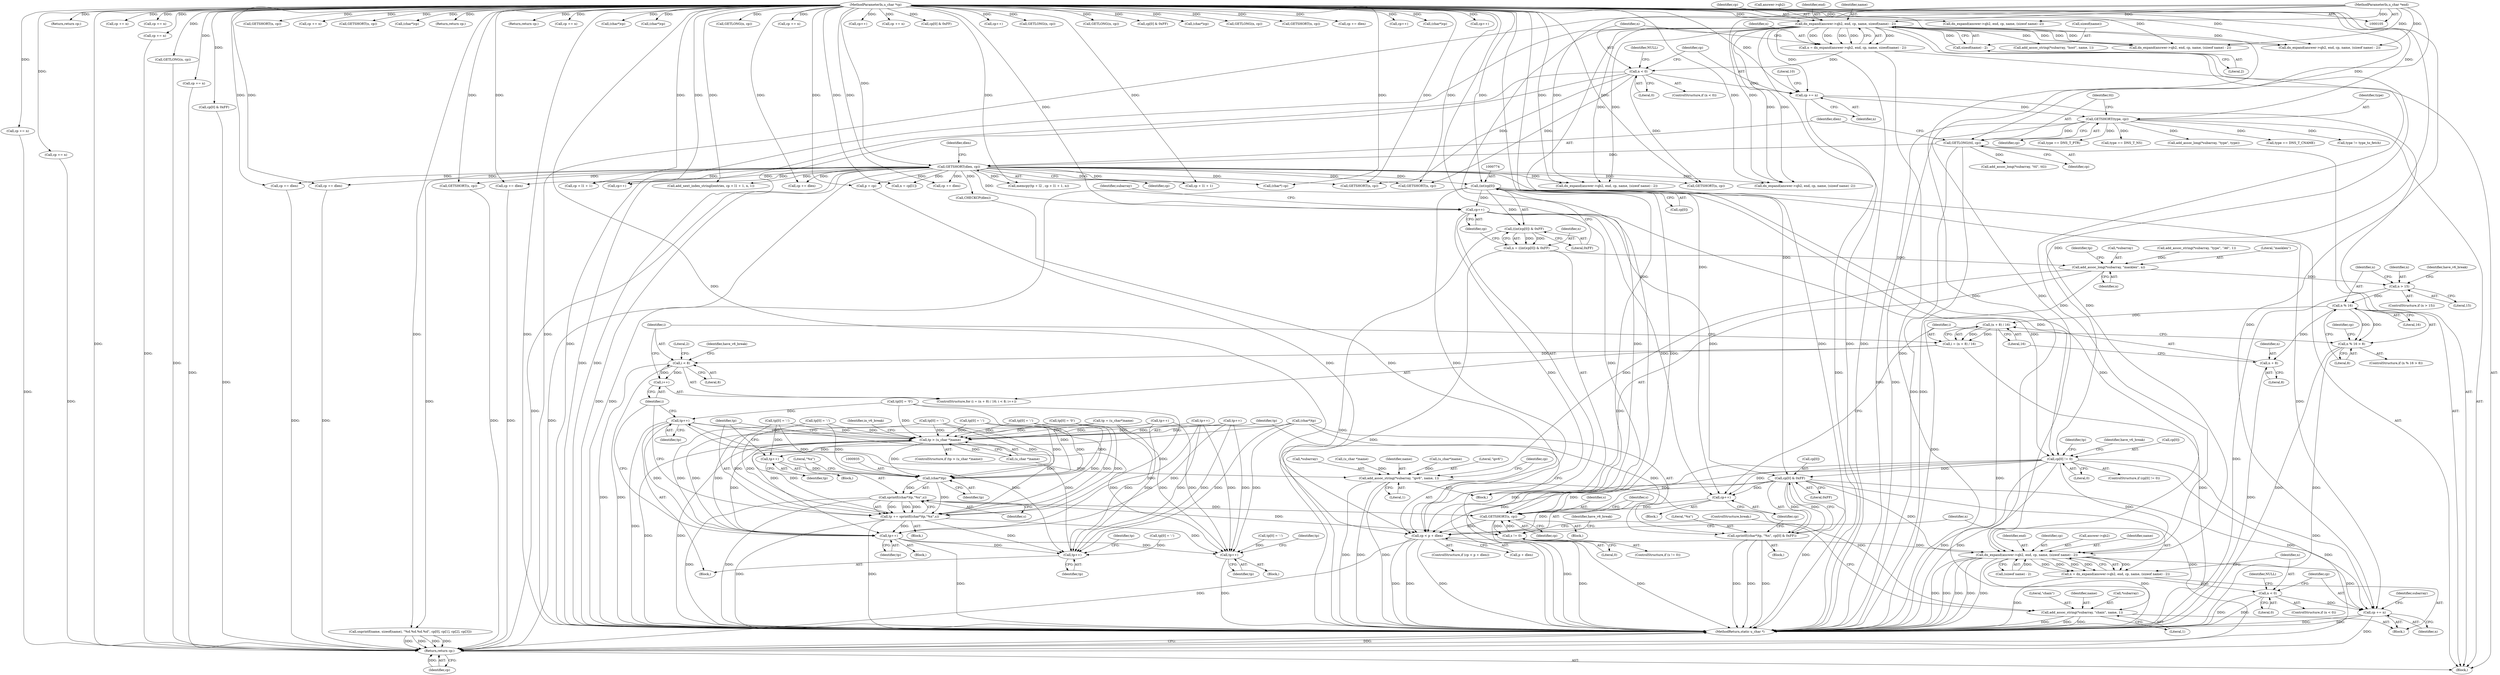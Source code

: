 digraph "0_php-src_2fefae47716d501aec41c1102f3fd4531f070b05_0@array" {
"1000773" [label="(Call,(int)cp[0])"];
"1000106" [label="(MethodParameterIn,u_char *cp)"];
"1000165" [label="(Call,GETSHORT(dlen, cp))"];
"1000162" [label="(Call,GETLONG(ttl, cp))"];
"1000159" [label="(Call,GETSHORT(type, cp))"];
"1000154" [label="(Call,cp += n)"];
"1000148" [label="(Call,n < 0)"];
"1000134" [label="(Call,n = dn_expand(answer->qb2, end, cp, name, sizeof(name) - 2))"];
"1000136" [label="(Call,dn_expand(answer->qb2, end, cp, name, sizeof(name) - 2))"];
"1000107" [label="(MethodParameterIn,u_char *end)"];
"1000143" [label="(Call,sizeof(name) - 2)"];
"1000772" [label="(Call,((int)cp[0]) & 0xFF)"];
"1000770" [label="(Call,n = ((int)cp[0]) & 0xFF)"];
"1000781" [label="(Call,add_assoc_long(*subarray, \"masklen\", n))"];
"1000792" [label="(Call,n > 15)"];
"1000811" [label="(Call,n % 16)"];
"1000810" [label="(Call,n % 16 > 8)"];
"1000893" [label="(Call,(n + 8) / 16)"];
"1000891" [label="(Call,i = (n + 8) / 16)"];
"1000898" [label="(Call,i < 8)"];
"1000901" [label="(Call,i++)"];
"1000894" [label="(Call,n + 8)"];
"1000994" [label="(Call,add_assoc_string(*subarray, \"ipv6\", name, 1))"];
"1001030" [label="(Call,add_assoc_string(*subarray, \"chain\", name, 1))"];
"1000779" [label="(Call,cp++)"];
"1000817" [label="(Call,cp[0] != 0)"];
"1000845" [label="(Call,cp[0] & 0xFF)"];
"1000840" [label="(Call,sprintf((char*)tp, \"%x\", cp[0] & 0xFF))"];
"1000888" [label="(Call,cp++)"];
"1000906" [label="(Call,GETSHORT(s, cp))"];
"1000910" [label="(Call,s != 0)"];
"1000933" [label="(Call,sprintf((char*)tp,\"%x\",s))"];
"1000931" [label="(Call,tp += sprintf((char*)tp,\"%x\",s))"];
"1000915" [label="(Call,tp > (u_char *)name)"];
"1000929" [label="(Call,tp++)"];
"1000934" [label="(Call,(char*)tp)"];
"1000956" [label="(Call,tp++)"];
"1000968" [label="(Call,tp++)"];
"1000975" [label="(Call,tp++)"];
"1000987" [label="(Call,tp++)"];
"1001001" [label="(Call,cp < p + dlen)"];
"1001009" [label="(Call,dn_expand(answer->qb2, end, cp, name, (sizeof name) - 2))"];
"1001007" [label="(Call,n = dn_expand(answer->qb2, end, cp, name, (sizeof name) - 2))"];
"1001021" [label="(Call,n < 0)"];
"1001027" [label="(Call,cp += n)"];
"1001245" [label="(Return,return cp;)"];
"1000812" [label="(Identifier,n)"];
"1000792" [label="(Call,n > 15)"];
"1000182" [label="(Return,return cp;)"];
"1000897" [label="(Literal,16)"];
"1000889" [label="(Identifier,cp)"];
"1000781" [label="(Call,add_assoc_long(*subarray, \"masklen\", n))"];
"1001000" [label="(ControlStructure,if (cp < p + dlen))"];
"1000113" [label="(Block,)"];
"1000825" [label="(Identifier,tp)"];
"1001032" [label="(Identifier,subarray)"];
"1000288" [label="(Call,GETSHORT(n, cp))"];
"1000854" [label="(Identifier,have_v6_break)"];
"1000809" [label="(ControlStructure,if (n % 16 > 8))"];
"1000930" [label="(Identifier,tp)"];
"1000920" [label="(Block,)"];
"1000900" [label="(Literal,8)"];
"1000778" [label="(Literal,0xFF)"];
"1000782" [label="(Call,*subarray)"];
"1000793" [label="(Identifier,n)"];
"1000998" [label="(Identifier,name)"];
"1000970" [label="(Call,tp[0] = '0')"];
"1001013" [label="(Identifier,end)"];
"1001033" [label="(Literal,\"chain\")"];
"1000773" [label="(Call,(int)cp[0])"];
"1000554" [label="(Call,cp += n)"];
"1000788" [label="(Call,(u_char*)name)"];
"1001151" [label="(Call,cp += n)"];
"1000762" [label="(Call,add_assoc_string(*subarray, \"type\", \"A6\", 1))"];
"1000164" [label="(Identifier,cp)"];
"1000890" [label="(ControlStructure,for (i = (n + 8) / 16; i < 8; i++))"];
"1000161" [label="(Identifier,cp)"];
"1001014" [label="(Identifier,cp)"];
"1000936" [label="(Identifier,tp)"];
"1000896" [label="(Literal,8)"];
"1000657" [label="(Call,GETSHORT(s, cp))"];
"1000894" [label="(Call,n + 8)"];
"1001003" [label="(Call,p + dlen)"];
"1001023" [label="(Literal,0)"];
"1000453" [label="(Call,n = cp[l1])"];
"1000211" [label="(Call,add_assoc_long(*subarray, \"ttl\", ttl))"];
"1000898" [label="(Call,i < 8)"];
"1000188" [label="(Call,cp += dlen)"];
"1000165" [label="(Call,GETSHORT(dlen, cp))"];
"1000969" [label="(Identifier,tp)"];
"1000334" [label="(Call,dn_expand(answer->qb2, end, cp, name, (sizeof name) - 2))"];
"1000143" [label="(Call,sizeof(name) - 2)"];
"1000475" [label="(Call,memcpy(tp + l2 , cp + l1 + 1, n))"];
"1001241" [label="(Call,cp += dlen)"];
"1000783" [label="(Identifier,subarray)"];
"1000135" [label="(Identifier,n)"];
"1000565" [label="(Call,dn_expand(answer->qb2, end, cp, name, (sizeof name) -2))"];
"1000167" [label="(Identifier,cp)"];
"1001064" [label="(Call,GETSHORT(n, cp))"];
"1000892" [label="(Identifier,i)"];
"1000886" [label="(Call,tp++)"];
"1000957" [label="(Identifier,tp)"];
"1001008" [label="(Identifier,n)"];
"1001034" [label="(Identifier,name)"];
"1001176" [label="(Call,cp += n)"];
"1000780" [label="(Identifier,cp)"];
"1001121" [label="(Call,GETSHORT(n, cp))"];
"1001001" [label="(Call,cp < p + dlen)"];
"1000159" [label="(Call,GETSHORT(type, cp))"];
"1001171" [label="(Call,(char*)cp)"];
"1000137" [label="(Call,answer->qb2)"];
"1000199" [label="(Call,add_assoc_string(*subarray, \"host\", name, 1))"];
"1000951" [label="(Call,tp[0] = ':')"];
"1000929" [label="(Call,tp++)"];
"1000238" [label="(Return,return cp;)"];
"1000166" [label="(Identifier,dlen)"];
"1000158" [label="(Literal,10)"];
"1001006" [label="(Block,)"];
"1000888" [label="(Call,cp++)"];
"1000821" [label="(Literal,0)"];
"1001031" [label="(Call,*subarray)"];
"1000107" [label="(MethodParameterIn,u_char *end)"];
"1000909" [label="(ControlStructure,if (s != 0))"];
"1001010" [label="(Call,answer->qb2)"];
"1000106" [label="(MethodParameterIn,u_char *cp)"];
"1000771" [label="(Identifier,n)"];
"1000275" [label="(Call,cp += dlen)"];
"1000479" [label="(Call,cp + l1 + 1)"];
"1000849" [label="(Literal,0xFF)"];
"1000810" [label="(Call,n % 16 > 8)"];
"1000913" [label="(Block,)"];
"1000322" [label="(Call,type == DNS_T_PTR)"];
"1001016" [label="(Call,(sizeof name) - 2)"];
"1001026" [label="(Identifier,NULL)"];
"1001113" [label="(Call,GETSHORT(n, cp))"];
"1000160" [label="(Identifier,type)"];
"1000917" [label="(Call,(u_char *)name)"];
"1000191" [label="(Return,return cp;)"];
"1000911" [label="(Identifier,s)"];
"1001201" [label="(Call,cp += n)"];
"1000155" [label="(Identifier,cp)"];
"1000815" [label="(Block,)"];
"1000962" [label="(Block,)"];
"1001245" [label="(Return,return cp;)"];
"1000938" [label="(Identifier,s)"];
"1000140" [label="(Identifier,end)"];
"1000149" [label="(Identifier,n)"];
"1000794" [label="(Literal,15)"];
"1000156" [label="(Identifier,n)"];
"1000134" [label="(Call,n = dn_expand(answer->qb2, end, cp, name, sizeof(name) - 2))"];
"1000987" [label="(Call,tp++)"];
"1000377" [label="(Call,cp++)"];
"1000485" [label="(Call,add_next_index_stringl(entries, cp + l1 + 1, n, 1))"];
"1000906" [label="(Call,GETSHORT(s, cp))"];
"1001196" [label="(Call,(char*)cp)"];
"1000916" [label="(Identifier,tp)"];
"1000802" [label="(Call,tp[0] = ':')"];
"1000144" [label="(Call,sizeof(name))"];
"1000150" [label="(Literal,0)"];
"1000999" [label="(Literal,1)"];
"1000146" [label="(Literal,2)"];
"1000786" [label="(Call,tp = (u_char*)name)"];
"1000914" [label="(ControlStructure,if (tp > (u_char *)name))"];
"1000310" [label="(Call,type == DNS_T_NS)"];
"1000844" [label="(Literal,\"%x\")"];
"1001146" [label="(Call,(char*)cp)"];
"1000972" [label="(Identifier,tp)"];
"1000922" [label="(Identifier,in_v6_break)"];
"1000797" [label="(Identifier,have_v6_break)"];
"1000179" [label="(Call,cp += dlen)"];
"1000816" [label="(ControlStructure,if (cp[0] != 0))"];
"1001002" [label="(Identifier,cp)"];
"1000903" [label="(Block,)"];
"1001021" [label="(Call,n < 0)"];
"1000779" [label="(Call,cp++)"];
"1000968" [label="(Call,tp++)"];
"1000833" [label="(Call,tp[0] = ':')"];
"1000414" [label="(Call,cp += n)"];
"1000628" [label="(Call,GETLONG(n, cp))"];
"1000162" [label="(Call,GETLONG(ttl, cp))"];
"1000759" [label="(Call,p = cp)"];
"1001048" [label="(Call,GETSHORT(n, cp))"];
"1000142" [label="(Identifier,name)"];
"1000784" [label="(Literal,\"masklen\")"];
"1000997" [label="(Literal,\"ipv6\")"];
"1000891" [label="(Call,i = (n + 8) / 16)"];
"1000893" [label="(Call,(n + 8) / 16)"];
"1000841" [label="(Call,(char*)tp)"];
"1000604" [label="(Call,GETLONG(n, cp))"];
"1000846" [label="(Call,cp[0])"];
"1000787" [label="(Identifier,tp)"];
"1000147" [label="(ControlStructure,if (n < 0))"];
"1000352" [label="(Call,cp += n)"];
"1000252" [label="(Call,snprintf(name, sizeof(name), \"%d.%d.%d.%d\", cp[0], cp[1], cp[2], cp[3]))"];
"1000840" [label="(Call,sprintf((char*)tp, \"%x\", cp[0] & 0xFF))"];
"1000924" [label="(Call,tp[0] = ':')"];
"1000583" [label="(Call,cp += n)"];
"1000908" [label="(Identifier,cp)"];
"1000219" [label="(Call,add_assoc_long(*subarray, \"type\", type))"];
"1000154" [label="(Call,cp += n)"];
"1000902" [label="(Identifier,i)"];
"1001183" [label="(Call,cp[0] & 0xFF)"];
"1001206" [label="(Call,dn_expand(answer->qb2, end, cp, name, (sizeof name) - 2))"];
"1000982" [label="(Call,tp[0] = ':')"];
"1001074" [label="(Call,dn_expand(answer->qb2, end, cp, name, (sizeof name) - 2))"];
"1000901" [label="(Call,i++)"];
"1000775" [label="(Call,cp[0])"];
"1000944" [label="(Block,)"];
"1000536" [label="(Call,dn_expand(answer->qb2, end, cp, name, (sizeof name) -2))"];
"1001246" [label="(Identifier,cp)"];
"1000899" [label="(Identifier,i)"];
"1001022" [label="(Identifier,n)"];
"1001224" [label="(Call,cp += n)"];
"1001027" [label="(Call,cp += n)"];
"1000401" [label="(Call,cp++)"];
"1000772" [label="(Call,((int)cp[0]) & 0xFF)"];
"1000390" [label="(Call,cp += n)"];
"1001020" [label="(ControlStructure,if (n < 0))"];
"1000915" [label="(Call,tp > (u_char *)name)"];
"1001133" [label="(Call,cp[0] & 0xFF)"];
"1001092" [label="(Call,cp += n)"];
"1000511" [label="(Call,cp += dlen)"];
"1000814" [label="(Literal,8)"];
"1000242" [label="(Block,)"];
"1000807" [label="(Call,tp++)"];
"1000862" [label="(Call,tp[0] = ':')"];
"1001138" [label="(Call,cp++)"];
"1000994" [label="(Call,add_assoc_string(*subarray, \"ipv6\", name, 1))"];
"1001028" [label="(Identifier,cp)"];
"1000596" [label="(Call,GETLONG(n, cp))"];
"1000487" [label="(Call,cp + l1 + 1)"];
"1000912" [label="(Literal,0)"];
"1000612" [label="(Call,GETLONG(n, cp))"];
"1001009" [label="(Call,dn_expand(answer->qb2, end, cp, name, (sizeof name) - 2))"];
"1000298" [label="(Call,type == DNS_T_CNAME)"];
"1000148" [label="(Call,n < 0)"];
"1001158" [label="(Call,cp[0] & 0xFF)"];
"1000819" [label="(Identifier,cp)"];
"1000963" [label="(Call,tp[0] = ':')"];
"1000995" [label="(Call,*subarray)"];
"1000895" [label="(Identifier,n)"];
"1001029" [label="(Identifier,n)"];
"1001030" [label="(Call,add_assoc_string(*subarray, \"chain\", name, 1))"];
"1000385" [label="(Call,(char*)cp)"];
"1000620" [label="(Call,GETLONG(n, cp))"];
"1000979" [label="(Identifier,have_v6_break)"];
"1000169" [label="(Identifier,dlen)"];
"1000153" [label="(Identifier,NULL)"];
"1000932" [label="(Identifier,tp)"];
"1000163" [label="(Identifier,ttl)"];
"1000981" [label="(Block,)"];
"1001056" [label="(Call,GETSHORT(n, cp))"];
"1000943" [label="(Identifier,have_v6_break)"];
"1000937" [label="(Literal,\"%x\")"];
"1000175" [label="(Call,type != type_to_fetch)"];
"1000235" [label="(Call,cp += dlen)"];
"1000228" [label="(Call,(char*) cp)"];
"1000826" [label="(Call,(u_char *)name)"];
"1000991" [label="(Identifier,tp)"];
"1001163" [label="(Call,cp++)"];
"1001035" [label="(Literal,1)"];
"1000770" [label="(Call,n = ((int)cp[0]) & 0xFF)"];
"1000141" [label="(Identifier,cp)"];
"1000817" [label="(Call,cp[0] != 0)"];
"1000813" [label="(Literal,16)"];
"1000822" [label="(Block,)"];
"1000910" [label="(Call,s != 0)"];
"1000867" [label="(Call,tp++)"];
"1001015" [label="(Identifier,name)"];
"1000136" [label="(Call,dn_expand(answer->qb2, end, cp, name, sizeof(name) - 2))"];
"1000905" [label="(Literal,2)"];
"1000881" [label="(Call,tp[0] = '0')"];
"1000409" [label="(Call,(char*)cp)"];
"1000791" [label="(ControlStructure,if (n > 15))"];
"1000975" [label="(Call,tp++)"];
"1000907" [label="(Identifier,s)"];
"1001247" [label="(MethodReturn,static u_char *)"];
"1000931" [label="(Call,tp += sprintf((char*)tp,\"%x\",s))"];
"1001188" [label="(Call,cp++)"];
"1000988" [label="(Identifier,tp)"];
"1000845" [label="(Call,cp[0] & 0xFF)"];
"1001007" [label="(Call,n = dn_expand(answer->qb2, end, cp, name, (sizeof name) - 2))"];
"1001036" [label="(ControlStructure,break;)"];
"1000811" [label="(Call,n % 16)"];
"1000933" [label="(Call,sprintf((char*)tp,\"%x\",s))"];
"1000956" [label="(Call,tp++)"];
"1000785" [label="(Identifier,n)"];
"1000168" [label="(Call,CHECKCP(dlen))"];
"1000976" [label="(Identifier,tp)"];
"1000934" [label="(Call,(char*)tp)"];
"1000818" [label="(Call,cp[0])"];
"1000773" -> "1000772"  [label="AST: "];
"1000773" -> "1000775"  [label="CFG: "];
"1000774" -> "1000773"  [label="AST: "];
"1000775" -> "1000773"  [label="AST: "];
"1000778" -> "1000773"  [label="CFG: "];
"1000773" -> "1001247"  [label="DDG: "];
"1000773" -> "1000772"  [label="DDG: "];
"1000106" -> "1000773"  [label="DDG: "];
"1000165" -> "1000773"  [label="DDG: "];
"1000773" -> "1000779"  [label="DDG: "];
"1000773" -> "1000817"  [label="DDG: "];
"1000773" -> "1000906"  [label="DDG: "];
"1000773" -> "1001001"  [label="DDG: "];
"1000773" -> "1001009"  [label="DDG: "];
"1000773" -> "1001027"  [label="DDG: "];
"1000773" -> "1001245"  [label="DDG: "];
"1000106" -> "1000105"  [label="AST: "];
"1000106" -> "1001247"  [label="DDG: "];
"1000106" -> "1000136"  [label="DDG: "];
"1000106" -> "1000154"  [label="DDG: "];
"1000106" -> "1000159"  [label="DDG: "];
"1000106" -> "1000162"  [label="DDG: "];
"1000106" -> "1000165"  [label="DDG: "];
"1000106" -> "1000179"  [label="DDG: "];
"1000106" -> "1000182"  [label="DDG: "];
"1000106" -> "1000188"  [label="DDG: "];
"1000106" -> "1000191"  [label="DDG: "];
"1000106" -> "1000228"  [label="DDG: "];
"1000106" -> "1000235"  [label="DDG: "];
"1000106" -> "1000238"  [label="DDG: "];
"1000106" -> "1000252"  [label="DDG: "];
"1000106" -> "1000275"  [label="DDG: "];
"1000106" -> "1000288"  [label="DDG: "];
"1000106" -> "1000334"  [label="DDG: "];
"1000106" -> "1000352"  [label="DDG: "];
"1000106" -> "1000377"  [label="DDG: "];
"1000106" -> "1000385"  [label="DDG: "];
"1000106" -> "1000390"  [label="DDG: "];
"1000106" -> "1000401"  [label="DDG: "];
"1000106" -> "1000409"  [label="DDG: "];
"1000106" -> "1000414"  [label="DDG: "];
"1000106" -> "1000453"  [label="DDG: "];
"1000106" -> "1000475"  [label="DDG: "];
"1000106" -> "1000479"  [label="DDG: "];
"1000106" -> "1000485"  [label="DDG: "];
"1000106" -> "1000487"  [label="DDG: "];
"1000106" -> "1000511"  [label="DDG: "];
"1000106" -> "1000536"  [label="DDG: "];
"1000106" -> "1000554"  [label="DDG: "];
"1000106" -> "1000565"  [label="DDG: "];
"1000106" -> "1000583"  [label="DDG: "];
"1000106" -> "1000596"  [label="DDG: "];
"1000106" -> "1000604"  [label="DDG: "];
"1000106" -> "1000612"  [label="DDG: "];
"1000106" -> "1000620"  [label="DDG: "];
"1000106" -> "1000628"  [label="DDG: "];
"1000106" -> "1000657"  [label="DDG: "];
"1000106" -> "1000759"  [label="DDG: "];
"1000106" -> "1000779"  [label="DDG: "];
"1000106" -> "1000817"  [label="DDG: "];
"1000106" -> "1000845"  [label="DDG: "];
"1000106" -> "1000888"  [label="DDG: "];
"1000106" -> "1000906"  [label="DDG: "];
"1000106" -> "1001001"  [label="DDG: "];
"1000106" -> "1001009"  [label="DDG: "];
"1000106" -> "1001027"  [label="DDG: "];
"1000106" -> "1001048"  [label="DDG: "];
"1000106" -> "1001056"  [label="DDG: "];
"1000106" -> "1001064"  [label="DDG: "];
"1000106" -> "1001074"  [label="DDG: "];
"1000106" -> "1001092"  [label="DDG: "];
"1000106" -> "1001113"  [label="DDG: "];
"1000106" -> "1001121"  [label="DDG: "];
"1000106" -> "1001133"  [label="DDG: "];
"1000106" -> "1001138"  [label="DDG: "];
"1000106" -> "1001146"  [label="DDG: "];
"1000106" -> "1001151"  [label="DDG: "];
"1000106" -> "1001158"  [label="DDG: "];
"1000106" -> "1001163"  [label="DDG: "];
"1000106" -> "1001171"  [label="DDG: "];
"1000106" -> "1001176"  [label="DDG: "];
"1000106" -> "1001183"  [label="DDG: "];
"1000106" -> "1001188"  [label="DDG: "];
"1000106" -> "1001196"  [label="DDG: "];
"1000106" -> "1001201"  [label="DDG: "];
"1000106" -> "1001206"  [label="DDG: "];
"1000106" -> "1001224"  [label="DDG: "];
"1000106" -> "1001241"  [label="DDG: "];
"1000106" -> "1001245"  [label="DDG: "];
"1000165" -> "1000113"  [label="AST: "];
"1000165" -> "1000167"  [label="CFG: "];
"1000166" -> "1000165"  [label="AST: "];
"1000167" -> "1000165"  [label="AST: "];
"1000169" -> "1000165"  [label="CFG: "];
"1000165" -> "1001247"  [label="DDG: "];
"1000165" -> "1001247"  [label="DDG: "];
"1000162" -> "1000165"  [label="DDG: "];
"1000165" -> "1000168"  [label="DDG: "];
"1000165" -> "1000179"  [label="DDG: "];
"1000165" -> "1000188"  [label="DDG: "];
"1000165" -> "1000228"  [label="DDG: "];
"1000165" -> "1000252"  [label="DDG: "];
"1000165" -> "1000275"  [label="DDG: "];
"1000165" -> "1000288"  [label="DDG: "];
"1000165" -> "1000334"  [label="DDG: "];
"1000165" -> "1000377"  [label="DDG: "];
"1000165" -> "1000453"  [label="DDG: "];
"1000165" -> "1000475"  [label="DDG: "];
"1000165" -> "1000479"  [label="DDG: "];
"1000165" -> "1000485"  [label="DDG: "];
"1000165" -> "1000487"  [label="DDG: "];
"1000165" -> "1000511"  [label="DDG: "];
"1000165" -> "1000536"  [label="DDG: "];
"1000165" -> "1000657"  [label="DDG: "];
"1000165" -> "1000759"  [label="DDG: "];
"1000165" -> "1000779"  [label="DDG: "];
"1000165" -> "1001048"  [label="DDG: "];
"1000165" -> "1001113"  [label="DDG: "];
"1000165" -> "1001241"  [label="DDG: "];
"1000165" -> "1001245"  [label="DDG: "];
"1000162" -> "1000113"  [label="AST: "];
"1000162" -> "1000164"  [label="CFG: "];
"1000163" -> "1000162"  [label="AST: "];
"1000164" -> "1000162"  [label="AST: "];
"1000166" -> "1000162"  [label="CFG: "];
"1000162" -> "1001247"  [label="DDG: "];
"1000162" -> "1001247"  [label="DDG: "];
"1000159" -> "1000162"  [label="DDG: "];
"1000162" -> "1000211"  [label="DDG: "];
"1000159" -> "1000113"  [label="AST: "];
"1000159" -> "1000161"  [label="CFG: "];
"1000160" -> "1000159"  [label="AST: "];
"1000161" -> "1000159"  [label="AST: "];
"1000163" -> "1000159"  [label="CFG: "];
"1000159" -> "1001247"  [label="DDG: "];
"1000159" -> "1001247"  [label="DDG: "];
"1000154" -> "1000159"  [label="DDG: "];
"1000159" -> "1000175"  [label="DDG: "];
"1000159" -> "1000219"  [label="DDG: "];
"1000159" -> "1000298"  [label="DDG: "];
"1000159" -> "1000310"  [label="DDG: "];
"1000159" -> "1000322"  [label="DDG: "];
"1000154" -> "1000113"  [label="AST: "];
"1000154" -> "1000156"  [label="CFG: "];
"1000155" -> "1000154"  [label="AST: "];
"1000156" -> "1000154"  [label="AST: "];
"1000158" -> "1000154"  [label="CFG: "];
"1000154" -> "1001247"  [label="DDG: "];
"1000148" -> "1000154"  [label="DDG: "];
"1000136" -> "1000154"  [label="DDG: "];
"1000148" -> "1000147"  [label="AST: "];
"1000148" -> "1000150"  [label="CFG: "];
"1000149" -> "1000148"  [label="AST: "];
"1000150" -> "1000148"  [label="AST: "];
"1000153" -> "1000148"  [label="CFG: "];
"1000155" -> "1000148"  [label="CFG: "];
"1000148" -> "1001247"  [label="DDG: "];
"1000148" -> "1001247"  [label="DDG: "];
"1000134" -> "1000148"  [label="DDG: "];
"1000148" -> "1000288"  [label="DDG: "];
"1000148" -> "1001048"  [label="DDG: "];
"1000148" -> "1001113"  [label="DDG: "];
"1000134" -> "1000113"  [label="AST: "];
"1000134" -> "1000136"  [label="CFG: "];
"1000135" -> "1000134"  [label="AST: "];
"1000136" -> "1000134"  [label="AST: "];
"1000149" -> "1000134"  [label="CFG: "];
"1000134" -> "1001247"  [label="DDG: "];
"1000136" -> "1000134"  [label="DDG: "];
"1000136" -> "1000134"  [label="DDG: "];
"1000136" -> "1000134"  [label="DDG: "];
"1000136" -> "1000134"  [label="DDG: "];
"1000136" -> "1000134"  [label="DDG: "];
"1000136" -> "1000143"  [label="CFG: "];
"1000137" -> "1000136"  [label="AST: "];
"1000140" -> "1000136"  [label="AST: "];
"1000141" -> "1000136"  [label="AST: "];
"1000142" -> "1000136"  [label="AST: "];
"1000143" -> "1000136"  [label="AST: "];
"1000136" -> "1001247"  [label="DDG: "];
"1000136" -> "1001247"  [label="DDG: "];
"1000136" -> "1001247"  [label="DDG: "];
"1000136" -> "1001247"  [label="DDG: "];
"1000136" -> "1001247"  [label="DDG: "];
"1000107" -> "1000136"  [label="DDG: "];
"1000143" -> "1000136"  [label="DDG: "];
"1000136" -> "1000199"  [label="DDG: "];
"1000136" -> "1000334"  [label="DDG: "];
"1000136" -> "1000334"  [label="DDG: "];
"1000136" -> "1000536"  [label="DDG: "];
"1000136" -> "1000536"  [label="DDG: "];
"1000136" -> "1001009"  [label="DDG: "];
"1000136" -> "1001009"  [label="DDG: "];
"1000136" -> "1001074"  [label="DDG: "];
"1000136" -> "1001074"  [label="DDG: "];
"1000136" -> "1001206"  [label="DDG: "];
"1000136" -> "1001206"  [label="DDG: "];
"1000107" -> "1000105"  [label="AST: "];
"1000107" -> "1001247"  [label="DDG: "];
"1000107" -> "1000334"  [label="DDG: "];
"1000107" -> "1000536"  [label="DDG: "];
"1000107" -> "1000565"  [label="DDG: "];
"1000107" -> "1001009"  [label="DDG: "];
"1000107" -> "1001074"  [label="DDG: "];
"1000107" -> "1001206"  [label="DDG: "];
"1000143" -> "1000146"  [label="CFG: "];
"1000144" -> "1000143"  [label="AST: "];
"1000146" -> "1000143"  [label="AST: "];
"1000772" -> "1000770"  [label="AST: "];
"1000772" -> "1000778"  [label="CFG: "];
"1000778" -> "1000772"  [label="AST: "];
"1000770" -> "1000772"  [label="CFG: "];
"1000772" -> "1001247"  [label="DDG: "];
"1000772" -> "1000770"  [label="DDG: "];
"1000772" -> "1000770"  [label="DDG: "];
"1000770" -> "1000242"  [label="AST: "];
"1000771" -> "1000770"  [label="AST: "];
"1000780" -> "1000770"  [label="CFG: "];
"1000770" -> "1001247"  [label="DDG: "];
"1000770" -> "1000781"  [label="DDG: "];
"1000781" -> "1000242"  [label="AST: "];
"1000781" -> "1000785"  [label="CFG: "];
"1000782" -> "1000781"  [label="AST: "];
"1000784" -> "1000781"  [label="AST: "];
"1000785" -> "1000781"  [label="AST: "];
"1000787" -> "1000781"  [label="CFG: "];
"1000781" -> "1001247"  [label="DDG: "];
"1000762" -> "1000781"  [label="DDG: "];
"1000781" -> "1000792"  [label="DDG: "];
"1000781" -> "1000994"  [label="DDG: "];
"1000792" -> "1000791"  [label="AST: "];
"1000792" -> "1000794"  [label="CFG: "];
"1000793" -> "1000792"  [label="AST: "];
"1000794" -> "1000792"  [label="AST: "];
"1000797" -> "1000792"  [label="CFG: "];
"1000812" -> "1000792"  [label="CFG: "];
"1000792" -> "1001247"  [label="DDG: "];
"1000792" -> "1000811"  [label="DDG: "];
"1000811" -> "1000810"  [label="AST: "];
"1000811" -> "1000813"  [label="CFG: "];
"1000812" -> "1000811"  [label="AST: "];
"1000813" -> "1000811"  [label="AST: "];
"1000814" -> "1000811"  [label="CFG: "];
"1000811" -> "1000810"  [label="DDG: "];
"1000811" -> "1000810"  [label="DDG: "];
"1000811" -> "1000893"  [label="DDG: "];
"1000811" -> "1000894"  [label="DDG: "];
"1000810" -> "1000809"  [label="AST: "];
"1000810" -> "1000814"  [label="CFG: "];
"1000814" -> "1000810"  [label="AST: "];
"1000819" -> "1000810"  [label="CFG: "];
"1000892" -> "1000810"  [label="CFG: "];
"1000810" -> "1001247"  [label="DDG: "];
"1000810" -> "1001247"  [label="DDG: "];
"1000893" -> "1000891"  [label="AST: "];
"1000893" -> "1000897"  [label="CFG: "];
"1000894" -> "1000893"  [label="AST: "];
"1000897" -> "1000893"  [label="AST: "];
"1000891" -> "1000893"  [label="CFG: "];
"1000893" -> "1001247"  [label="DDG: "];
"1000893" -> "1000891"  [label="DDG: "];
"1000893" -> "1000891"  [label="DDG: "];
"1000891" -> "1000890"  [label="AST: "];
"1000892" -> "1000891"  [label="AST: "];
"1000899" -> "1000891"  [label="CFG: "];
"1000891" -> "1001247"  [label="DDG: "];
"1000891" -> "1000898"  [label="DDG: "];
"1000898" -> "1000890"  [label="AST: "];
"1000898" -> "1000900"  [label="CFG: "];
"1000899" -> "1000898"  [label="AST: "];
"1000900" -> "1000898"  [label="AST: "];
"1000905" -> "1000898"  [label="CFG: "];
"1000979" -> "1000898"  [label="CFG: "];
"1000898" -> "1001247"  [label="DDG: "];
"1000898" -> "1001247"  [label="DDG: "];
"1000901" -> "1000898"  [label="DDG: "];
"1000898" -> "1000901"  [label="DDG: "];
"1000901" -> "1000890"  [label="AST: "];
"1000901" -> "1000902"  [label="CFG: "];
"1000902" -> "1000901"  [label="AST: "];
"1000899" -> "1000901"  [label="CFG: "];
"1000894" -> "1000896"  [label="CFG: "];
"1000895" -> "1000894"  [label="AST: "];
"1000896" -> "1000894"  [label="AST: "];
"1000897" -> "1000894"  [label="CFG: "];
"1000894" -> "1001247"  [label="DDG: "];
"1000994" -> "1000242"  [label="AST: "];
"1000994" -> "1000999"  [label="CFG: "];
"1000995" -> "1000994"  [label="AST: "];
"1000997" -> "1000994"  [label="AST: "];
"1000998" -> "1000994"  [label="AST: "];
"1000999" -> "1000994"  [label="AST: "];
"1001002" -> "1000994"  [label="CFG: "];
"1000994" -> "1001247"  [label="DDG: "];
"1000994" -> "1001247"  [label="DDG: "];
"1000994" -> "1001247"  [label="DDG: "];
"1000917" -> "1000994"  [label="DDG: "];
"1000788" -> "1000994"  [label="DDG: "];
"1000826" -> "1000994"  [label="DDG: "];
"1000994" -> "1001030"  [label="DDG: "];
"1001030" -> "1001006"  [label="AST: "];
"1001030" -> "1001035"  [label="CFG: "];
"1001031" -> "1001030"  [label="AST: "];
"1001033" -> "1001030"  [label="AST: "];
"1001034" -> "1001030"  [label="AST: "];
"1001035" -> "1001030"  [label="AST: "];
"1001036" -> "1001030"  [label="CFG: "];
"1001030" -> "1001247"  [label="DDG: "];
"1001030" -> "1001247"  [label="DDG: "];
"1001030" -> "1001247"  [label="DDG: "];
"1001009" -> "1001030"  [label="DDG: "];
"1000779" -> "1000242"  [label="AST: "];
"1000779" -> "1000780"  [label="CFG: "];
"1000780" -> "1000779"  [label="AST: "];
"1000783" -> "1000779"  [label="CFG: "];
"1000779" -> "1000817"  [label="DDG: "];
"1000779" -> "1000845"  [label="DDG: "];
"1000779" -> "1000888"  [label="DDG: "];
"1000779" -> "1000906"  [label="DDG: "];
"1000779" -> "1001001"  [label="DDG: "];
"1000817" -> "1000816"  [label="AST: "];
"1000817" -> "1000821"  [label="CFG: "];
"1000818" -> "1000817"  [label="AST: "];
"1000821" -> "1000817"  [label="AST: "];
"1000825" -> "1000817"  [label="CFG: "];
"1000854" -> "1000817"  [label="CFG: "];
"1000817" -> "1001247"  [label="DDG: "];
"1000817" -> "1001247"  [label="DDG: "];
"1000817" -> "1000845"  [label="DDG: "];
"1000817" -> "1000888"  [label="DDG: "];
"1000817" -> "1000906"  [label="DDG: "];
"1000817" -> "1001001"  [label="DDG: "];
"1000817" -> "1001009"  [label="DDG: "];
"1000817" -> "1001027"  [label="DDG: "];
"1000817" -> "1001245"  [label="DDG: "];
"1000845" -> "1000840"  [label="AST: "];
"1000845" -> "1000849"  [label="CFG: "];
"1000846" -> "1000845"  [label="AST: "];
"1000849" -> "1000845"  [label="AST: "];
"1000840" -> "1000845"  [label="CFG: "];
"1000845" -> "1001247"  [label="DDG: "];
"1000845" -> "1000840"  [label="DDG: "];
"1000845" -> "1000840"  [label="DDG: "];
"1000845" -> "1000888"  [label="DDG: "];
"1000845" -> "1000906"  [label="DDG: "];
"1000845" -> "1001001"  [label="DDG: "];
"1000845" -> "1001009"  [label="DDG: "];
"1000845" -> "1001027"  [label="DDG: "];
"1000845" -> "1001245"  [label="DDG: "];
"1000840" -> "1000822"  [label="AST: "];
"1000841" -> "1000840"  [label="AST: "];
"1000844" -> "1000840"  [label="AST: "];
"1000889" -> "1000840"  [label="CFG: "];
"1000840" -> "1001247"  [label="DDG: "];
"1000840" -> "1001247"  [label="DDG: "];
"1000840" -> "1001247"  [label="DDG: "];
"1000841" -> "1000840"  [label="DDG: "];
"1000888" -> "1000815"  [label="AST: "];
"1000888" -> "1000889"  [label="CFG: "];
"1000889" -> "1000888"  [label="AST: "];
"1000892" -> "1000888"  [label="CFG: "];
"1000888" -> "1000906"  [label="DDG: "];
"1000888" -> "1001001"  [label="DDG: "];
"1000906" -> "1000903"  [label="AST: "];
"1000906" -> "1000908"  [label="CFG: "];
"1000907" -> "1000906"  [label="AST: "];
"1000908" -> "1000906"  [label="AST: "];
"1000911" -> "1000906"  [label="CFG: "];
"1000906" -> "1001247"  [label="DDG: "];
"1000910" -> "1000906"  [label="DDG: "];
"1000933" -> "1000906"  [label="DDG: "];
"1000906" -> "1000910"  [label="DDG: "];
"1000906" -> "1001001"  [label="DDG: "];
"1000910" -> "1000909"  [label="AST: "];
"1000910" -> "1000912"  [label="CFG: "];
"1000911" -> "1000910"  [label="AST: "];
"1000912" -> "1000910"  [label="AST: "];
"1000916" -> "1000910"  [label="CFG: "];
"1000943" -> "1000910"  [label="CFG: "];
"1000910" -> "1001247"  [label="DDG: "];
"1000910" -> "1001247"  [label="DDG: "];
"1000910" -> "1000933"  [label="DDG: "];
"1000933" -> "1000931"  [label="AST: "];
"1000933" -> "1000938"  [label="CFG: "];
"1000934" -> "1000933"  [label="AST: "];
"1000937" -> "1000933"  [label="AST: "];
"1000938" -> "1000933"  [label="AST: "];
"1000931" -> "1000933"  [label="CFG: "];
"1000933" -> "1001247"  [label="DDG: "];
"1000933" -> "1001247"  [label="DDG: "];
"1000933" -> "1000931"  [label="DDG: "];
"1000933" -> "1000931"  [label="DDG: "];
"1000933" -> "1000931"  [label="DDG: "];
"1000934" -> "1000933"  [label="DDG: "];
"1000931" -> "1000913"  [label="AST: "];
"1000932" -> "1000931"  [label="AST: "];
"1000902" -> "1000931"  [label="CFG: "];
"1000931" -> "1001247"  [label="DDG: "];
"1000931" -> "1001247"  [label="DDG: "];
"1000931" -> "1000915"  [label="DDG: "];
"1000802" -> "1000931"  [label="DDG: "];
"1000924" -> "1000931"  [label="DDG: "];
"1000951" -> "1000931"  [label="DDG: "];
"1000970" -> "1000931"  [label="DDG: "];
"1000881" -> "1000931"  [label="DDG: "];
"1000862" -> "1000931"  [label="DDG: "];
"1000934" -> "1000931"  [label="DDG: "];
"1000833" -> "1000931"  [label="DDG: "];
"1000931" -> "1000956"  [label="DDG: "];
"1000931" -> "1000968"  [label="DDG: "];
"1000931" -> "1000987"  [label="DDG: "];
"1000915" -> "1000914"  [label="AST: "];
"1000915" -> "1000917"  [label="CFG: "];
"1000916" -> "1000915"  [label="AST: "];
"1000917" -> "1000915"  [label="AST: "];
"1000922" -> "1000915"  [label="CFG: "];
"1000932" -> "1000915"  [label="CFG: "];
"1000915" -> "1001247"  [label="DDG: "];
"1000915" -> "1001247"  [label="DDG: "];
"1000841" -> "1000915"  [label="DDG: "];
"1000802" -> "1000915"  [label="DDG: "];
"1000924" -> "1000915"  [label="DDG: "];
"1000956" -> "1000915"  [label="DDG: "];
"1000881" -> "1000915"  [label="DDG: "];
"1000862" -> "1000915"  [label="DDG: "];
"1000867" -> "1000915"  [label="DDG: "];
"1000975" -> "1000915"  [label="DDG: "];
"1000807" -> "1000915"  [label="DDG: "];
"1000833" -> "1000915"  [label="DDG: "];
"1000951" -> "1000915"  [label="DDG: "];
"1000886" -> "1000915"  [label="DDG: "];
"1000786" -> "1000915"  [label="DDG: "];
"1000970" -> "1000915"  [label="DDG: "];
"1000917" -> "1000915"  [label="DDG: "];
"1000915" -> "1000929"  [label="DDG: "];
"1000915" -> "1000934"  [label="DDG: "];
"1000929" -> "1000920"  [label="AST: "];
"1000929" -> "1000930"  [label="CFG: "];
"1000930" -> "1000929"  [label="AST: "];
"1000932" -> "1000929"  [label="CFG: "];
"1000924" -> "1000929"  [label="DDG: "];
"1000929" -> "1000934"  [label="DDG: "];
"1000934" -> "1000936"  [label="CFG: "];
"1000935" -> "1000934"  [label="AST: "];
"1000936" -> "1000934"  [label="AST: "];
"1000937" -> "1000934"  [label="CFG: "];
"1000833" -> "1000934"  [label="DDG: "];
"1000802" -> "1000934"  [label="DDG: "];
"1000924" -> "1000934"  [label="DDG: "];
"1000951" -> "1000934"  [label="DDG: "];
"1000970" -> "1000934"  [label="DDG: "];
"1000862" -> "1000934"  [label="DDG: "];
"1000881" -> "1000934"  [label="DDG: "];
"1000956" -> "1000944"  [label="AST: "];
"1000956" -> "1000957"  [label="CFG: "];
"1000957" -> "1000956"  [label="AST: "];
"1000902" -> "1000956"  [label="CFG: "];
"1000956" -> "1001247"  [label="DDG: "];
"1000841" -> "1000956"  [label="DDG: "];
"1000807" -> "1000956"  [label="DDG: "];
"1000786" -> "1000956"  [label="DDG: "];
"1000867" -> "1000956"  [label="DDG: "];
"1000975" -> "1000956"  [label="DDG: "];
"1000951" -> "1000956"  [label="DDG: "];
"1000886" -> "1000956"  [label="DDG: "];
"1000956" -> "1000968"  [label="DDG: "];
"1000956" -> "1000987"  [label="DDG: "];
"1000968" -> "1000962"  [label="AST: "];
"1000968" -> "1000969"  [label="CFG: "];
"1000969" -> "1000968"  [label="AST: "];
"1000972" -> "1000968"  [label="CFG: "];
"1000841" -> "1000968"  [label="DDG: "];
"1000807" -> "1000968"  [label="DDG: "];
"1000963" -> "1000968"  [label="DDG: "];
"1000886" -> "1000968"  [label="DDG: "];
"1000786" -> "1000968"  [label="DDG: "];
"1000867" -> "1000968"  [label="DDG: "];
"1000975" -> "1000968"  [label="DDG: "];
"1000968" -> "1000975"  [label="DDG: "];
"1000975" -> "1000962"  [label="AST: "];
"1000975" -> "1000976"  [label="CFG: "];
"1000976" -> "1000975"  [label="AST: "];
"1000902" -> "1000975"  [label="CFG: "];
"1000975" -> "1001247"  [label="DDG: "];
"1000970" -> "1000975"  [label="DDG: "];
"1000975" -> "1000987"  [label="DDG: "];
"1000987" -> "1000981"  [label="AST: "];
"1000987" -> "1000988"  [label="CFG: "];
"1000988" -> "1000987"  [label="AST: "];
"1000991" -> "1000987"  [label="CFG: "];
"1000987" -> "1001247"  [label="DDG: "];
"1000841" -> "1000987"  [label="DDG: "];
"1000807" -> "1000987"  [label="DDG: "];
"1000886" -> "1000987"  [label="DDG: "];
"1000786" -> "1000987"  [label="DDG: "];
"1000982" -> "1000987"  [label="DDG: "];
"1000867" -> "1000987"  [label="DDG: "];
"1001001" -> "1001000"  [label="AST: "];
"1001001" -> "1001003"  [label="CFG: "];
"1001002" -> "1001001"  [label="AST: "];
"1001003" -> "1001001"  [label="AST: "];
"1001008" -> "1001001"  [label="CFG: "];
"1001036" -> "1001001"  [label="CFG: "];
"1001001" -> "1001247"  [label="DDG: "];
"1001001" -> "1001247"  [label="DDG: "];
"1001001" -> "1001247"  [label="DDG: "];
"1000759" -> "1001001"  [label="DDG: "];
"1000168" -> "1001001"  [label="DDG: "];
"1001001" -> "1001009"  [label="DDG: "];
"1001001" -> "1001245"  [label="DDG: "];
"1001009" -> "1001007"  [label="AST: "];
"1001009" -> "1001016"  [label="CFG: "];
"1001010" -> "1001009"  [label="AST: "];
"1001013" -> "1001009"  [label="AST: "];
"1001014" -> "1001009"  [label="AST: "];
"1001015" -> "1001009"  [label="AST: "];
"1001016" -> "1001009"  [label="AST: "];
"1001007" -> "1001009"  [label="CFG: "];
"1001009" -> "1001247"  [label="DDG: "];
"1001009" -> "1001247"  [label="DDG: "];
"1001009" -> "1001247"  [label="DDG: "];
"1001009" -> "1001247"  [label="DDG: "];
"1001009" -> "1001247"  [label="DDG: "];
"1001009" -> "1001007"  [label="DDG: "];
"1001009" -> "1001007"  [label="DDG: "];
"1001009" -> "1001007"  [label="DDG: "];
"1001009" -> "1001007"  [label="DDG: "];
"1001009" -> "1001007"  [label="DDG: "];
"1001016" -> "1001009"  [label="DDG: "];
"1001009" -> "1001027"  [label="DDG: "];
"1001007" -> "1001006"  [label="AST: "];
"1001008" -> "1001007"  [label="AST: "];
"1001022" -> "1001007"  [label="CFG: "];
"1001007" -> "1001247"  [label="DDG: "];
"1001007" -> "1001021"  [label="DDG: "];
"1001021" -> "1001020"  [label="AST: "];
"1001021" -> "1001023"  [label="CFG: "];
"1001022" -> "1001021"  [label="AST: "];
"1001023" -> "1001021"  [label="AST: "];
"1001026" -> "1001021"  [label="CFG: "];
"1001028" -> "1001021"  [label="CFG: "];
"1001021" -> "1001247"  [label="DDG: "];
"1001021" -> "1001247"  [label="DDG: "];
"1001021" -> "1001027"  [label="DDG: "];
"1001027" -> "1001006"  [label="AST: "];
"1001027" -> "1001029"  [label="CFG: "];
"1001028" -> "1001027"  [label="AST: "];
"1001029" -> "1001027"  [label="AST: "];
"1001032" -> "1001027"  [label="CFG: "];
"1001027" -> "1001247"  [label="DDG: "];
"1001027" -> "1001247"  [label="DDG: "];
"1001027" -> "1001245"  [label="DDG: "];
"1001245" -> "1000113"  [label="AST: "];
"1001245" -> "1001246"  [label="CFG: "];
"1001246" -> "1001245"  [label="AST: "];
"1001247" -> "1001245"  [label="CFG: "];
"1001245" -> "1001247"  [label="DDG: "];
"1001246" -> "1001245"  [label="DDG: "];
"1000352" -> "1001245"  [label="DDG: "];
"1000252" -> "1001245"  [label="DDG: "];
"1000252" -> "1001245"  [label="DDG: "];
"1000252" -> "1001245"  [label="DDG: "];
"1000252" -> "1001245"  [label="DDG: "];
"1000628" -> "1001245"  [label="DDG: "];
"1001183" -> "1001245"  [label="DDG: "];
"1000275" -> "1001245"  [label="DDG: "];
"1001224" -> "1001245"  [label="DDG: "];
"1000414" -> "1001245"  [label="DDG: "];
"1001241" -> "1001245"  [label="DDG: "];
"1000657" -> "1001245"  [label="DDG: "];
"1000511" -> "1001245"  [label="DDG: "];
"1001092" -> "1001245"  [label="DDG: "];
}
